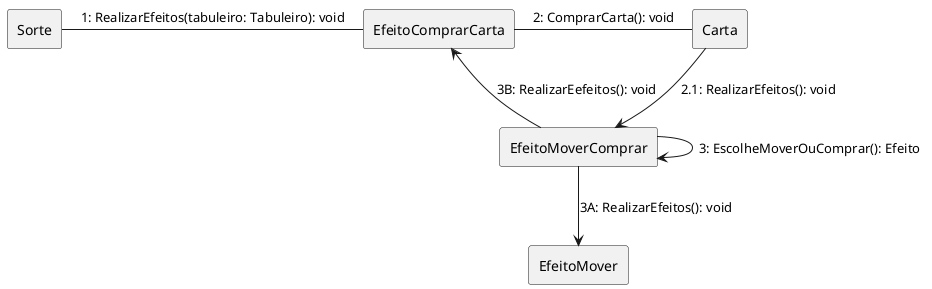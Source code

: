 @startuml comunicacao

skinparam linestyle ortho

rectangle "Sorte" as one
rectangle "Carta" as two
rectangle "EfeitoComprarCarta" as three
rectangle "EfeitoMoverComprar" as four
rectangle "EfeitoMover" as five



one -right- three: 1: RealizarEfeitos(tabuleiro: Tabuleiro): void

three -right- two: 2: ComprarCarta(): void

two --> four: 2.1: RealizarEfeitos(): void

four --> four: 3: EscolheMoverOuComprar(): Efeito
four --> five: 3A: RealizarEfeitos(): void
four --> three: 3B: RealizarEefeitos(): void


@enduml